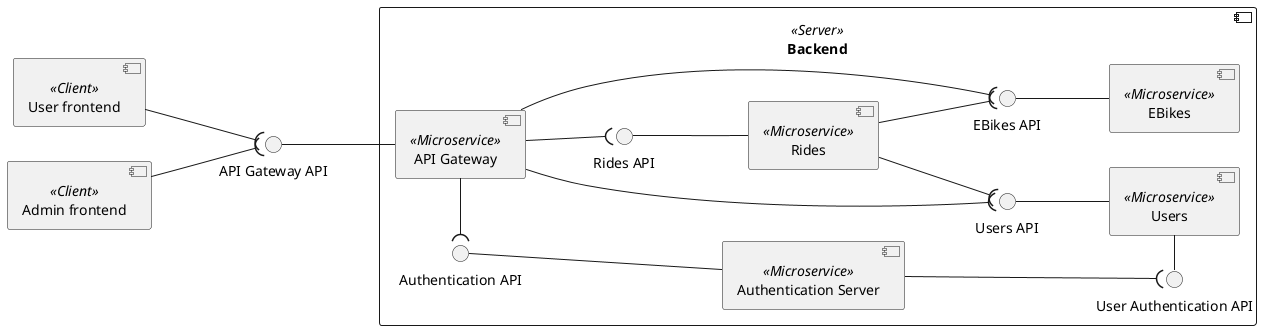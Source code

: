 @startuml components

left to right direction

component "User frontend" as UserFE <<Client>>
component "Admin frontend" as AdminFE <<Client>>

component Backend <<Server>> {
    component "API Gateway" as APIGateway <<Microservice>>

    component "EBikes" as EBikes <<Microservice>>
    interface "EBikes API" as EBikesAPI
    APIGateway --( EBikesAPI
    EBikes -u-() EBikesAPI

    component "Users" as Users <<Microservice>>
    interface "Users API" as UsersAPI
    APIGateway --( UsersAPI
    Users -u-() UsersAPI

    component "Rides" as Rides <<Microservice>>
    interface "Rides API" as RidesAPI
    APIGateway --( RidesAPI
    Rides -u-() RidesAPI
    Rides --( UsersAPI
    Rides --( EBikesAPI

    component "Authentication Server" as AuthServer <<Microservice>>
    interface "Authentication API" as AuthAPI
    APIGateway -l-( AuthAPI
    AuthServer --u-() AuthAPI

    interface "User Authentication API" as UserAuthAPI
    AuthServer ---( UserAuthAPI
    Users -l-() UserAuthAPI
}

APIGateway -u-() "API Gateway API"
UserFE --( "API Gateway API"
AdminFE --( "API Gateway API"

@enduml